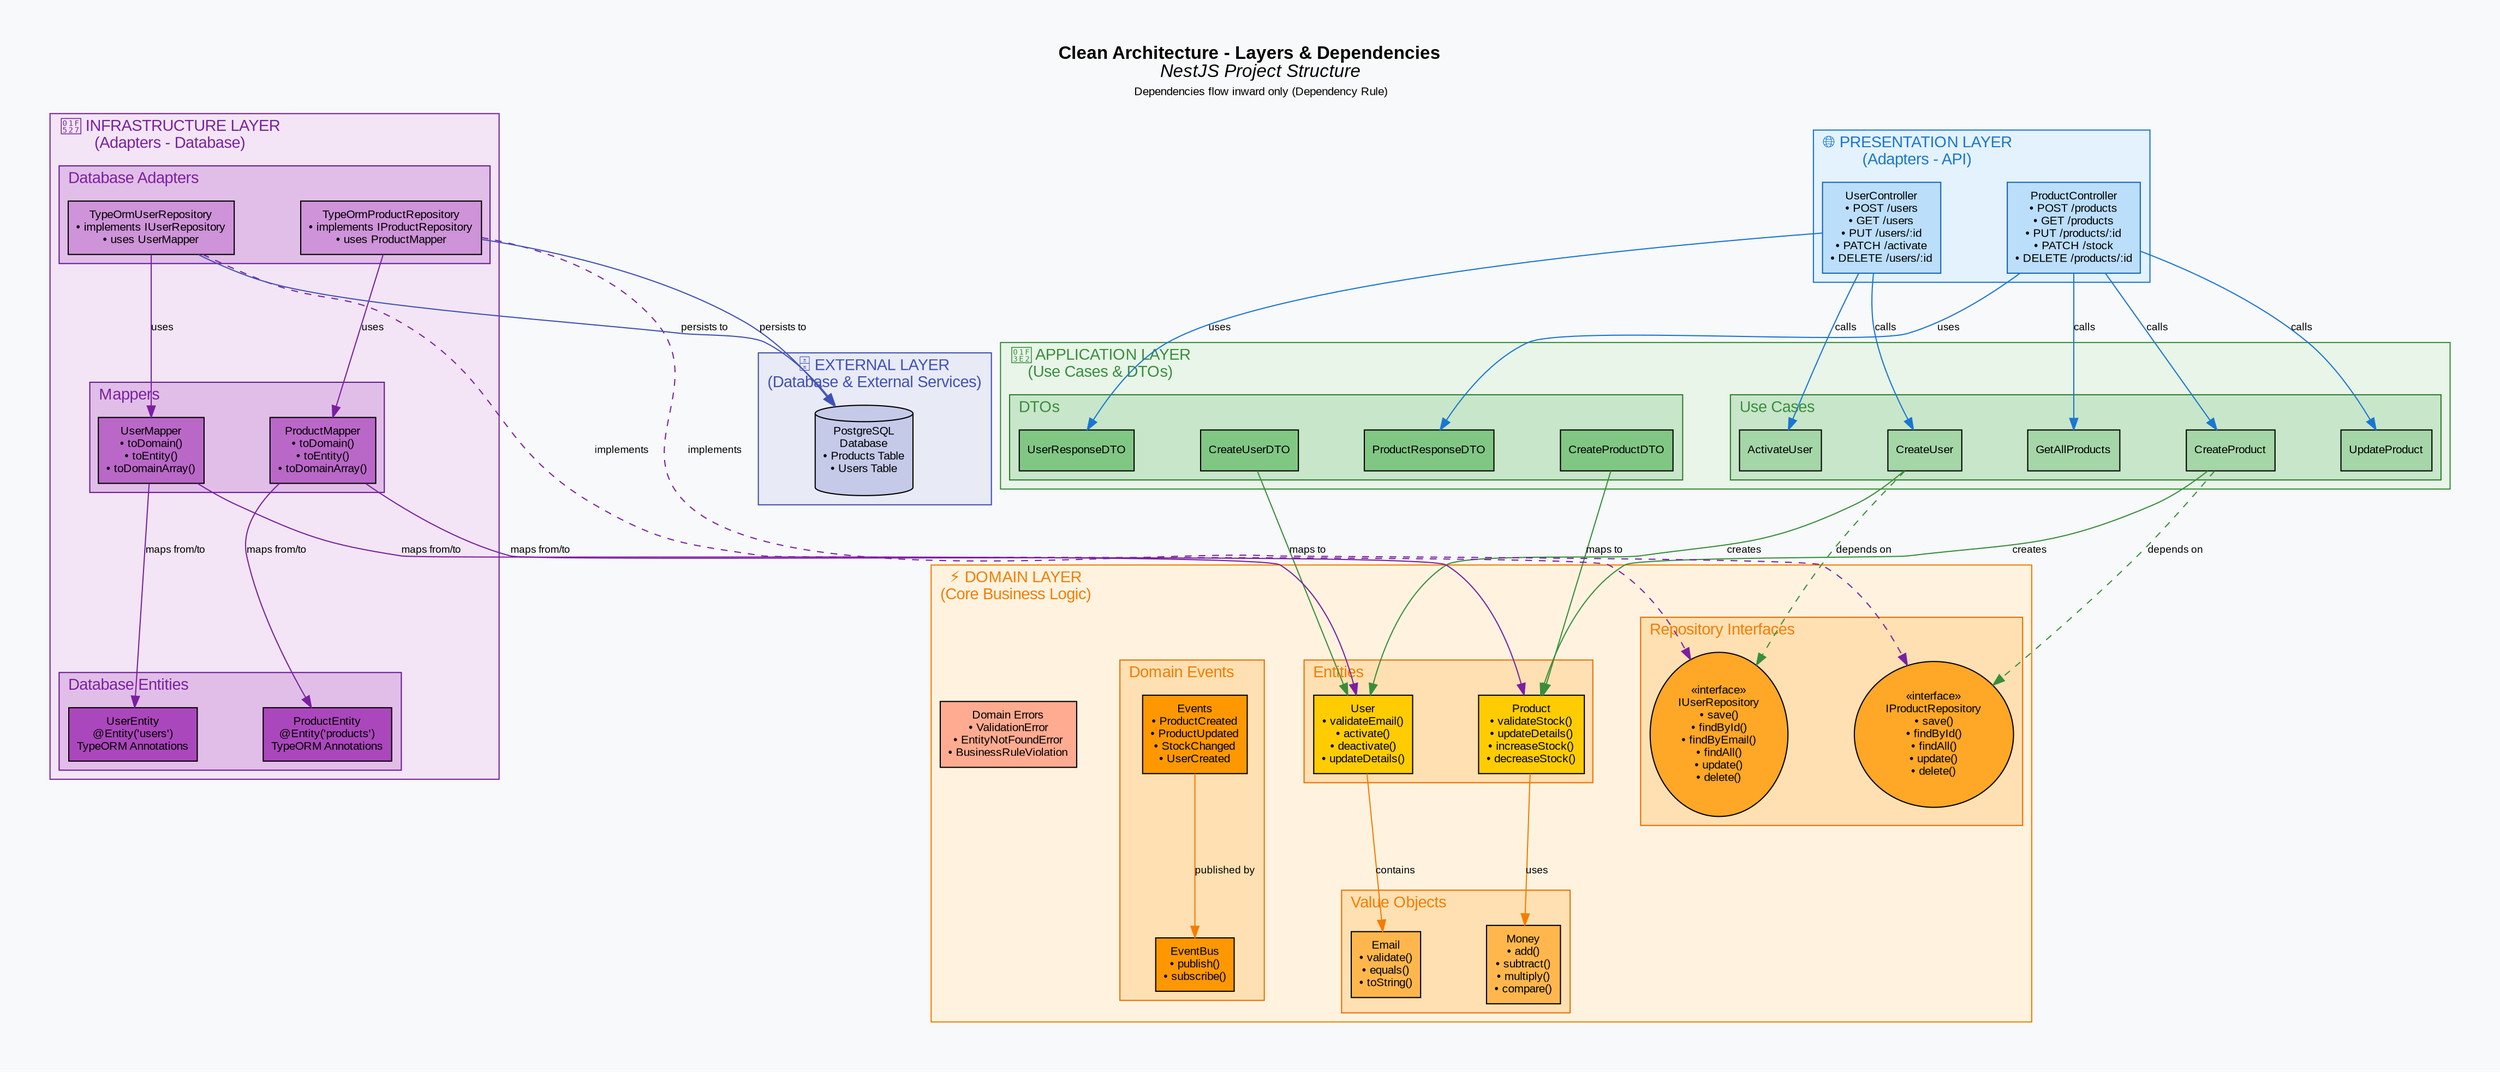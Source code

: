 digraph CleanArchitectureLayers {
    rankdir=TB;
    
    // Configuración global
    graph [
        fontname="Arial, sans-serif"
        fontsize=12
        bgcolor="#f8f9fa"
        style=filled
        pad=0.5
        nodesep=0.8
        ranksep=1.2
    ];
    
    node [
        fontname="Arial, sans-serif"
        fontsize=10
        style=filled
        shape=box
        margin=0.1
    ];
    
    edge [
        fontname="Arial, sans-serif"
        fontsize=9
        color="#666666"
    ];

    // Definición de capas con colores profesionales
    subgraph cluster_presentation {
        label="🌐 PRESENTATION LAYER\n(Adapters - API)";
        style=filled;
        fillcolor="#e3f2fd";
        color="#1976d2";
        fontcolor="#1976d2";
        fontsize=14;
        labeljust="l";
        
        ProductController [
            label="ProductController\n• POST /products\n• GET /products\n• PUT /products/:id\n• PATCH /stock\n• DELETE /products/:id"
            fillcolor="#bbdefb"
            color="#1565c0"
        ];
        
        UserController [
            label="UserController\n• POST /users\n• GET /users\n• PUT /users/:id\n• PATCH /activate\n• DELETE /users/:id"
            fillcolor="#bbdefb"
            color="#1565c0"
        ];
    }

    subgraph cluster_application {
        label="🏢 APPLICATION LAYER\n(Use Cases & DTOs)";
        style=filled;
        fillcolor="#e8f5e8";
        color="#388e3c";
        fontcolor="#388e3c";
        fontsize=14;
        labeljust="l";
        
        // Use Cases
        subgraph cluster_usecases {
            label="Use Cases";
            style=filled;
            fillcolor="#c8e6c9";
            color="#2e7d32";
            
            CreateProduct [label="CreateProduct" fillcolor="#a5d6a7"];
            GetAllProducts [label="GetAllProducts" fillcolor="#a5d6a7"];
            UpdateProduct [label="UpdateProduct" fillcolor="#a5d6a7"];
            CreateUser [label="CreateUser" fillcolor="#a5d6a7"];
            ActivateUser [label="ActivateUser" fillcolor="#a5d6a7"];
        }
        
        // DTOs
        subgraph cluster_dtos {
            label="DTOs";
            style=filled;
            fillcolor="#c8e6c9";
            color="#2e7d32";
            
            CreateProductDTO [label="CreateProductDTO" fillcolor="#81c784"];
            ProductResponseDTO [label="ProductResponseDTO" fillcolor="#81c784"];
            CreateUserDTO [label="CreateUserDTO" fillcolor="#81c784"];
            UserResponseDTO [label="UserResponseDTO" fillcolor="#81c784"];
        }
    }

    subgraph cluster_domain {
        label="⚡ DOMAIN LAYER\n(Core Business Logic)";
        style=filled;
        fillcolor="#fff3e0";
        color="#f57c00";
        fontcolor="#f57c00";
        fontsize=14;
        labeljust="l";
        
        // Entities
        subgraph cluster_entities {
            label="Entities";
            style=filled;
            fillcolor="#ffe0b2";
            color="#ef6c00";
            
            Product [
                label="Product\n• validateStock()\n• updateDetails()\n• increaseStock()\n• decreaseStock()"
                fillcolor="#ffcc02"
            ];
            
            User [
                label="User\n• validateEmail()\n• activate()\n• deactivate()\n• updateDetails()"
                fillcolor="#ffcc02"
            ];
        }
        
        // Value Objects
        subgraph cluster_valueobjects {
            label="Value Objects";
            style=filled;
            fillcolor="#ffe0b2";
            color="#ef6c00";
            
            Email [
                label="Email\n• validate()\n• equals()\n• toString()"
                fillcolor="#ffb74d"
            ];
            
            Money [
                label="Money\n• add()\n• subtract()\n• multiply()\n• compare()"
                fillcolor="#ffb74d"
            ];
        }
        
        // Repository Interfaces
        subgraph cluster_repositories {
            label="Repository Interfaces";
            style=filled;
            fillcolor="#ffe0b2";
            color="#ef6c00";
            
            IProductRepository [
                label="«interface»\nIProductRepository\n• save()\n• findById()\n• findAll()\n• update()\n• delete()"
                fillcolor="#ffa726"
                shape=ellipse
            ];
            
            IUserRepository [
                label="«interface»\nIUserRepository\n• save()\n• findById()\n• findByEmail()\n• findAll()\n• update()\n• delete()"
                fillcolor="#ffa726"
                shape=ellipse
            ];
        }
        
        // Events
        subgraph cluster_events {
            label="Domain Events";
            style=filled;
            fillcolor="#ffe0b2";
            color="#ef6c00";
            
            DomainEvents [
                label="Events\n• ProductCreated\n• ProductUpdated\n• StockChanged\n• UserCreated"
                fillcolor="#ff9800"
            ];
            
            EventBus [
                label="EventBus\n• publish()\n• subscribe()"
                fillcolor="#ff9800"
            ];
        }
        
        // Errors
        DomainErrors [
            label="Domain Errors\n• ValidationError\n• EntityNotFoundError\n• BusinessRuleViolation"
            fillcolor="#ffab91"
        ];
    }

    subgraph cluster_infrastructure {
        label="🔧 INFRASTRUCTURE LAYER\n(Adapters - Database)";
        style=filled;
        fillcolor="#f3e5f5";
        color="#7b1fa2";
        fontcolor="#7b1fa2";
        fontsize=14;
        labeljust="l";
        
        // Database Adapters
        subgraph cluster_db {
            label="Database Adapters";
            style=filled;
            fillcolor="#e1bee7";
            color="#6a1b9a";
            
            TypeOrmProductRepo [
                label="TypeOrmProductRepository\n• implements IProductRepository\n• uses ProductMapper"
                fillcolor="#ce93d8"
            ];
            
            TypeOrmUserRepo [
                label="TypeOrmUserRepository\n• implements IUserRepository\n• uses UserMapper"
                fillcolor="#ce93d8"
            ];
        }
        
        // Mappers
        subgraph cluster_mappers {
            label="Mappers";
            style=filled;
            fillcolor="#e1bee7";
            color="#6a1b9a";
            
            ProductMapper [
                label="ProductMapper\n• toDomain()\n• toEntity()\n• toDomainArray()"
                fillcolor="#ba68c8"
            ];
            
            UserMapper [
                label="UserMapper\n• toDomain()\n• toEntity()\n• toDomainArray()"
                fillcolor="#ba68c8"
            ];
        }
        
        // Database Entities
        subgraph cluster_entities_db {
            label="Database Entities";
            style=filled;
            fillcolor="#e1bee7";
            color="#6a1b9a";
            
            ProductEntity [
                label="ProductEntity\n@Entity('products')\nTypeORM Annotations"
                fillcolor="#ab47bc"
            ];
            
            UserEntity [
                label="UserEntity\n@Entity('users')\nTypeORM Annotations"
                fillcolor="#ab47bc"
            ];
        }
    }

    subgraph cluster_external {
        label="🗄️ EXTERNAL LAYER\n(Database & External Services)";
        style=filled;
        fillcolor="#e8eaf6";
        color="#3f51b5";
        fontcolor="#3f51b5";
        fontsize=14;
        labeljust="l";
        
        PostgreSQL [
            label="PostgreSQL\nDatabase\n• Products Table\n• Users Table"
            fillcolor="#c5cae9"
            shape=cylinder
        ];
    }

    // Definir dependencias entre capas (solo hacia adentro)
    
    // Presentation -> Application
    ProductController -> CreateProduct [label="calls" color="#1976d2"];
    ProductController -> GetAllProducts [label="calls" color="#1976d2"];
    ProductController -> UpdateProduct [label="calls" color="#1976d2"];
    ProductController -> ProductResponseDTO [label="uses" color="#1976d2"];
    
    UserController -> CreateUser [label="calls" color="#1976d2"];
    UserController -> ActivateUser [label="calls" color="#1976d2"];
    UserController -> UserResponseDTO [label="uses" color="#1976d2"];

    // Application -> Domain
    CreateProduct -> Product [label="creates" color="#388e3c"];
    CreateProduct -> IProductRepository [label="depends on" color="#388e3c" style=dashed];
    CreateUser -> User [label="creates" color="#388e3c"];
    CreateUser -> IUserRepository [label="depends on" color="#388e3c" style=dashed];
    
    CreateProductDTO -> Product [label="maps to" color="#388e3c"];
    CreateUserDTO -> User [label="maps to" color="#388e3c"];

    // Domain internal relationships
    User -> Email [label="contains" color="#f57c00"];
    Product -> Money [label="uses" color="#f57c00"];
    DomainEvents -> EventBus [label="published by" color="#f57c00"];

    // Infrastructure -> Domain (implements)
    TypeOrmProductRepo -> IProductRepository [label="implements" color="#7b1fa2" style=dashed];
    TypeOrmUserRepo -> IUserRepository [label="implements" color="#7b1fa2" style=dashed];
    
    // Infrastructure internal
    TypeOrmProductRepo -> ProductMapper [label="uses" color="#7b1fa2"];
    TypeOrmUserRepo -> UserMapper [label="uses" color="#7b1fa2"];
    ProductMapper -> Product [label="maps from/to" color="#7b1fa2"];
    ProductMapper -> ProductEntity [label="maps from/to" color="#7b1fa2"];
    UserMapper -> User [label="maps from/to" color="#7b1fa2"];
    UserMapper -> UserEntity [label="maps from/to" color="#7b1fa2"];

    // External
    TypeOrmProductRepo -> PostgreSQL [label="persists to" color="#3f51b5"];
    TypeOrmUserRepo -> PostgreSQL [label="persists to" color="#3f51b5"];

    // Título del diagrama
    labelloc="t";
    label=<<B>Clean Architecture - Layers &amp; Dependencies</B><BR/>
    <I>NestJS Project Structure</I><BR/>
    <FONT POINT-SIZE="10">Dependencies flow inward only (Dependency Rule)</FONT>>;
    fontsize=16;
}
